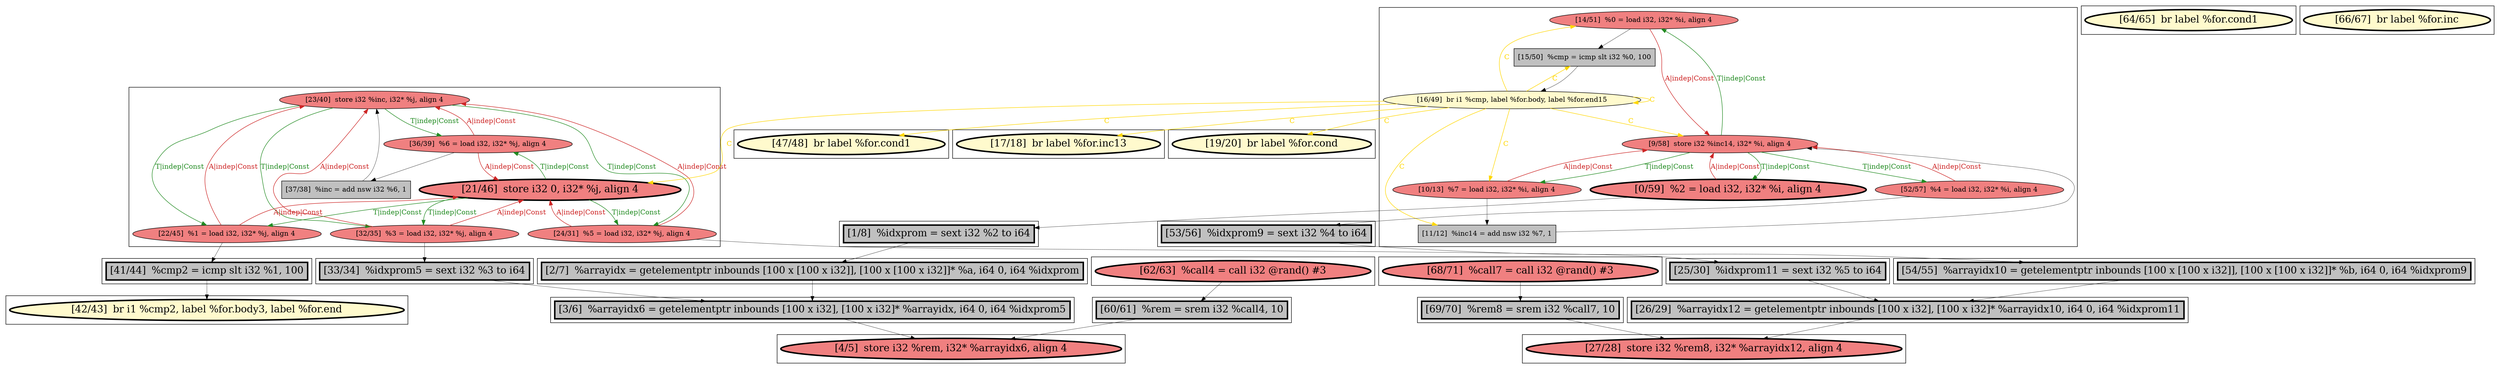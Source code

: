 
digraph G {



node1006->node1004 [style=solid,color=forestgreen,label="T|indep|Const",penwidth=1.0,fontcolor=forestgreen ]
node1007->node1006 [style=solid,color=firebrick3,label="A|indep|Const",penwidth=1.0,fontcolor=firebrick3 ]
node990->node991 [style=solid,color=firebrick3,label="A|indep|Const",penwidth=1.0,fontcolor=firebrick3 ]
node995->node991 [style=solid,color=firebrick3,label="A|indep|Const",penwidth=1.0,fontcolor=firebrick3 ]
node1009->node979 [style=solid,color=black,label="",penwidth=0.5,fontcolor=black ]
node1014->node981 [style=solid,color=black,label="",penwidth=0.5,fontcolor=black ]
node993->node991 [style=solid,color=firebrick3,label="A|indep|Const",penwidth=1.0,fontcolor=firebrick3 ]
node981->node980 [style=solid,color=black,label="",penwidth=0.5,fontcolor=black ]
node1011->node1013 [style=solid,color=black,label="",penwidth=0.5,fontcolor=black ]
node1012->node980 [style=solid,color=black,label="",penwidth=0.5,fontcolor=black ]
node998->node1009 [style=solid,color=black,label="",penwidth=0.5,fontcolor=black ]
node1005->node1007 [style=solid,color=forestgreen,label="T|indep|Const",penwidth=1.0,fontcolor=forestgreen ]
node1002->node1005 [style=solid,color=firebrick3,label="A|indep|Const",penwidth=1.0,fontcolor=firebrick3 ]
node1007->node1005 [style=solid,color=firebrick3,label="A|indep|Const",penwidth=1.0,fontcolor=firebrick3 ]
node1003->node1006 [style=solid,color=firebrick3,label="A|indep|Const",penwidth=1.0,fontcolor=firebrick3 ]
node997->node995 [style=solid,color=gold,label="C",penwidth=1.0,fontcolor=gold ]
node992->node991 [style=solid,color=firebrick3,label="A|indep|Const",penwidth=1.0,fontcolor=firebrick3 ]
node997->node990 [style=solid,color=gold,label="C",penwidth=1.0,fontcolor=gold ]
node989->node1012 [style=solid,color=black,label="",penwidth=0.5,fontcolor=black ]
node990->node996 [style=solid,color=black,label="",penwidth=0.5,fontcolor=black ]
node993->node1010 [style=solid,color=black,label="",penwidth=0.5,fontcolor=black ]
node997->node1001 [style=solid,color=gold,label="C",penwidth=1.0,fontcolor=gold ]
node997->node987 [style=solid,color=gold,label="C",penwidth=1.0,fontcolor=gold ]
node1002->node1014 [style=solid,color=black,label="",penwidth=0.5,fontcolor=black ]
node1005->node1003 [style=solid,color=forestgreen,label="T|indep|Const",penwidth=1.0,fontcolor=forestgreen ]
node1005->node1002 [style=solid,color=forestgreen,label="T|indep|Const",penwidth=1.0,fontcolor=forestgreen ]
node997->node991 [style=solid,color=gold,label="C",penwidth=1.0,fontcolor=gold ]
node997->node994 [style=solid,color=gold,label="C",penwidth=1.0,fontcolor=gold ]
node1004->node1005 [style=solid,color=firebrick3,label="A|indep|Const",penwidth=1.0,fontcolor=firebrick3 ]
node1003->node1011 [style=solid,color=black,label="",penwidth=0.5,fontcolor=black ]
node991->node992 [style=solid,color=forestgreen,label="T|indep|Const",penwidth=1.0,fontcolor=forestgreen ]
node997->node996 [style=solid,color=gold,label="C",penwidth=1.0,fontcolor=gold ]
node996->node997 [style=solid,color=black,label="",penwidth=0.5,fontcolor=black ]
node1010->node1000 [style=solid,color=black,label="",penwidth=0.5,fontcolor=black ]
node1006->node1002 [style=solid,color=forestgreen,label="T|indep|Const",penwidth=1.0,fontcolor=forestgreen ]
node1004->node1008 [style=solid,color=black,label="",penwidth=0.5,fontcolor=black ]
node1007->node998 [style=solid,color=black,label="",penwidth=0.5,fontcolor=black ]
node997->node997 [style=solid,color=gold,label="C",penwidth=1.0,fontcolor=gold ]
node997->node982 [style=solid,color=gold,label="C",penwidth=1.0,fontcolor=gold ]
node1004->node1006 [style=solid,color=firebrick3,label="A|indep|Const",penwidth=1.0,fontcolor=firebrick3 ]
node986->node979 [style=solid,color=black,label="",penwidth=0.5,fontcolor=black ]
node991->node995 [style=solid,color=forestgreen,label="T|indep|Const",penwidth=1.0,fontcolor=forestgreen ]
node999->node981 [style=solid,color=black,label="",penwidth=0.5,fontcolor=black ]
node1003->node1005 [style=solid,color=firebrick3,label="A|indep|Const",penwidth=1.0,fontcolor=firebrick3 ]
node1002->node1006 [style=solid,color=firebrick3,label="A|indep|Const",penwidth=1.0,fontcolor=firebrick3 ]
node985->node986 [style=solid,color=black,label="",penwidth=0.5,fontcolor=black ]
node991->node993 [style=solid,color=forestgreen,label="T|indep|Const",penwidth=1.0,fontcolor=forestgreen ]
node1005->node1004 [style=solid,color=forestgreen,label="T|indep|Const",penwidth=1.0,fontcolor=forestgreen ]
node1006->node1007 [style=solid,color=forestgreen,label="T|indep|Const",penwidth=1.0,fontcolor=forestgreen ]
node997->node1005 [style=solid,color=gold,label="C",penwidth=1.0,fontcolor=gold ]
node984->node999 [style=solid,color=black,label="",penwidth=0.5,fontcolor=black ]
node994->node991 [style=solid,color=black,label="",penwidth=0.5,fontcolor=black ]
node1008->node1006 [style=solid,color=black,label="",penwidth=0.5,fontcolor=black ]
node992->node984 [style=solid,color=black,label="",penwidth=0.5,fontcolor=black ]
node991->node990 [style=solid,color=forestgreen,label="T|indep|Const",penwidth=1.0,fontcolor=forestgreen ]
node1006->node1003 [style=solid,color=forestgreen,label="T|indep|Const",penwidth=1.0,fontcolor=forestgreen ]
node995->node994 [style=solid,color=black,label="",penwidth=0.5,fontcolor=black ]
node1000->node1009 [style=solid,color=black,label="",penwidth=0.5,fontcolor=black ]


subgraph cluster22 {


node1014 [penwidth=3.0,fontsize=20,fillcolor=grey,label="[25/30]  %idxprom11 = sext i32 %5 to i64",shape=rectangle,style=filled ]



}

subgraph cluster20 {


node1012 [penwidth=3.0,fontsize=20,fillcolor=grey,label="[69/70]  %rem8 = srem i32 %call7, 10",shape=rectangle,style=filled ]



}

subgraph cluster18 {


node1010 [penwidth=3.0,fontsize=20,fillcolor=grey,label="[1/8]  %idxprom = sext i32 %2 to i64",shape=rectangle,style=filled ]



}

subgraph cluster16 {


node1008 [fillcolor=grey,label="[37/38]  %inc = add nsw i32 %6, 1",shape=rectangle,style=filled ]
node1003 [fillcolor=lightcoral,label="[22/45]  %1 = load i32, i32* %j, align 4",shape=ellipse,style=filled ]
node1002 [fillcolor=lightcoral,label="[24/31]  %5 = load i32, i32* %j, align 4",shape=ellipse,style=filled ]
node1004 [fillcolor=lightcoral,label="[36/39]  %6 = load i32, i32* %j, align 4",shape=ellipse,style=filled ]
node1006 [fillcolor=lightcoral,label="[23/40]  store i32 %inc, i32* %j, align 4",shape=ellipse,style=filled ]
node1007 [fillcolor=lightcoral,label="[32/35]  %3 = load i32, i32* %j, align 4",shape=ellipse,style=filled ]
node1005 [penwidth=3.0,fontsize=20,fillcolor=lightcoral,label="[21/46]  store i32 0, i32* %j, align 4",shape=ellipse,style=filled ]



}

subgraph cluster17 {


node1009 [penwidth=3.0,fontsize=20,fillcolor=grey,label="[3/6]  %arrayidx6 = getelementptr inbounds [100 x i32], [100 x i32]* %arrayidx, i64 0, i64 %idxprom5",shape=rectangle,style=filled ]



}

subgraph cluster4 {


node983 [penwidth=3.0,fontsize=20,fillcolor=lemonchiffon,label="[64/65]  br label %for.cond1",shape=ellipse,style=filled ]



}

subgraph cluster3 {


node982 [penwidth=3.0,fontsize=20,fillcolor=lemonchiffon,label="[19/20]  br label %for.cond",shape=ellipse,style=filled ]



}

subgraph cluster2 {


node981 [penwidth=3.0,fontsize=20,fillcolor=grey,label="[26/29]  %arrayidx12 = getelementptr inbounds [100 x i32], [100 x i32]* %arrayidx10, i64 0, i64 %idxprom11",shape=rectangle,style=filled ]



}

subgraph cluster1 {


node980 [penwidth=3.0,fontsize=20,fillcolor=lightcoral,label="[27/28]  store i32 %rem8, i32* %arrayidx12, align 4",shape=ellipse,style=filled ]



}

subgraph cluster12 {


node998 [penwidth=3.0,fontsize=20,fillcolor=grey,label="[33/34]  %idxprom5 = sext i32 %3 to i64",shape=rectangle,style=filled ]



}

subgraph cluster5 {


node984 [penwidth=3.0,fontsize=20,fillcolor=grey,label="[53/56]  %idxprom9 = sext i32 %4 to i64",shape=rectangle,style=filled ]



}

subgraph cluster0 {


node979 [penwidth=3.0,fontsize=20,fillcolor=lightcoral,label="[4/5]  store i32 %rem, i32* %arrayidx6, align 4",shape=ellipse,style=filled ]



}

subgraph cluster6 {


node985 [penwidth=3.0,fontsize=20,fillcolor=lightcoral,label="[62/63]  %call4 = call i32 @rand() #3",shape=ellipse,style=filled ]



}

subgraph cluster14 {


node1000 [penwidth=3.0,fontsize=20,fillcolor=grey,label="[2/7]  %arrayidx = getelementptr inbounds [100 x [100 x i32]], [100 x [100 x i32]]* %a, i64 0, i64 %idxprom",shape=rectangle,style=filled ]



}

subgraph cluster7 {


node986 [penwidth=3.0,fontsize=20,fillcolor=grey,label="[60/61]  %rem = srem i32 %call4, 10",shape=rectangle,style=filled ]



}

subgraph cluster8 {


node987 [penwidth=3.0,fontsize=20,fillcolor=lemonchiffon,label="[17/18]  br label %for.inc13",shape=ellipse,style=filled ]



}

subgraph cluster21 {


node1013 [penwidth=3.0,fontsize=20,fillcolor=lemonchiffon,label="[42/43]  br i1 %cmp2, label %for.body3, label %for.end",shape=ellipse,style=filled ]



}

subgraph cluster9 {


node988 [penwidth=3.0,fontsize=20,fillcolor=lemonchiffon,label="[66/67]  br label %for.inc",shape=ellipse,style=filled ]



}

subgraph cluster19 {


node1011 [penwidth=3.0,fontsize=20,fillcolor=grey,label="[41/44]  %cmp2 = icmp slt i32 %1, 100",shape=rectangle,style=filled ]



}

subgraph cluster10 {


node989 [penwidth=3.0,fontsize=20,fillcolor=lightcoral,label="[68/71]  %call7 = call i32 @rand() #3",shape=ellipse,style=filled ]



}

subgraph cluster11 {


node997 [fillcolor=lemonchiffon,label="[16/49]  br i1 %cmp, label %for.body, label %for.end15",shape=ellipse,style=filled ]
node996 [fillcolor=grey,label="[15/50]  %cmp = icmp slt i32 %0, 100",shape=rectangle,style=filled ]
node991 [fillcolor=lightcoral,label="[9/58]  store i32 %inc14, i32* %i, align 4",shape=ellipse,style=filled ]
node990 [fillcolor=lightcoral,label="[14/51]  %0 = load i32, i32* %i, align 4",shape=ellipse,style=filled ]
node994 [fillcolor=grey,label="[11/12]  %inc14 = add nsw i32 %7, 1",shape=rectangle,style=filled ]
node992 [fillcolor=lightcoral,label="[52/57]  %4 = load i32, i32* %i, align 4",shape=ellipse,style=filled ]
node993 [penwidth=3.0,fontsize=20,fillcolor=lightcoral,label="[0/59]  %2 = load i32, i32* %i, align 4",shape=ellipse,style=filled ]
node995 [fillcolor=lightcoral,label="[10/13]  %7 = load i32, i32* %i, align 4",shape=ellipse,style=filled ]



}

subgraph cluster13 {


node999 [penwidth=3.0,fontsize=20,fillcolor=grey,label="[54/55]  %arrayidx10 = getelementptr inbounds [100 x [100 x i32]], [100 x [100 x i32]]* %b, i64 0, i64 %idxprom9",shape=rectangle,style=filled ]



}

subgraph cluster15 {


node1001 [penwidth=3.0,fontsize=20,fillcolor=lemonchiffon,label="[47/48]  br label %for.cond1",shape=ellipse,style=filled ]



}

}
